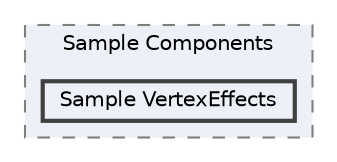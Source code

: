 digraph "external/spine-runtimes/spine-unity/Assets/Spine Examples/Scripts/Sample Components/Sample VertexEffects"
{
 // LATEX_PDF_SIZE
  bgcolor="transparent";
  edge [fontname=Helvetica,fontsize=10,labelfontname=Helvetica,labelfontsize=10];
  node [fontname=Helvetica,fontsize=10,shape=box,height=0.2,width=0.4];
  compound=true
  subgraph clusterdir_f1aa8c0d36df02b027ed3df4553d3c0c {
    graph [ bgcolor="#edf0f7", pencolor="grey50", label="Sample Components", fontname=Helvetica,fontsize=10 style="filled,dashed", URL="dir_f1aa8c0d36df02b027ed3df4553d3c0c.html",tooltip=""]
  dir_f147389fb6f101de7ae71a5cb2e07624 [label="Sample VertexEffects", fillcolor="#edf0f7", color="grey25", style="filled,bold", URL="dir_f147389fb6f101de7ae71a5cb2e07624.html",tooltip=""];
  }
}
